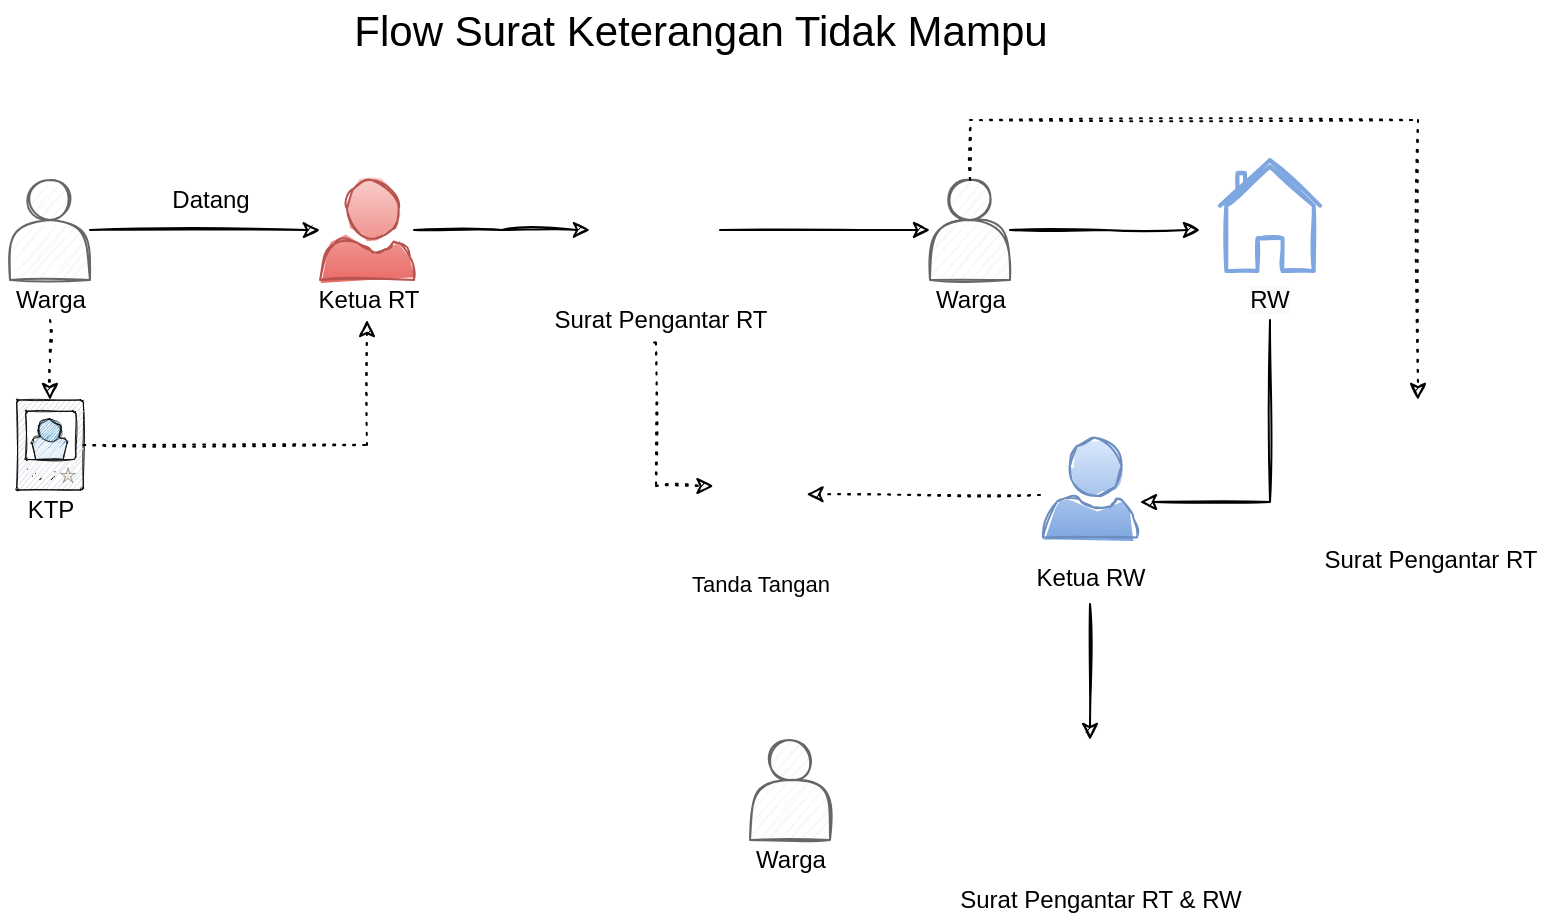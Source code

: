 <mxfile version="13.9.2" type="github">
  <diagram id="OdSMoFhNrBJ5ylwYfeDp" name="Page-1">
    <mxGraphModel dx="824" dy="450" grid="1" gridSize="10" guides="1" tooltips="1" connect="1" arrows="1" fold="1" page="1" pageScale="1" pageWidth="850" pageHeight="1400" math="0" shadow="0">
      <root>
        <mxCell id="0" />
        <mxCell id="1" parent="0" />
        <mxCell id="aTI20-O60HA79MHgzn83-8" style="edgeStyle=orthogonalEdgeStyle;orthogonalLoop=1;jettySize=auto;html=1;fontSize=21;sketch=1;" edge="1" parent="1" source="aTI20-O60HA79MHgzn83-1" target="aTI20-O60HA79MHgzn83-7">
          <mxGeometry relative="1" as="geometry" />
        </mxCell>
        <mxCell id="aTI20-O60HA79MHgzn83-24" value="" style="edgeStyle=orthogonalEdgeStyle;rounded=0;sketch=1;orthogonalLoop=1;jettySize=auto;html=1;dashed=1;dashPattern=1 4;" edge="1" parent="1" source="aTI20-O60HA79MHgzn83-3" target="aTI20-O60HA79MHgzn83-22">
          <mxGeometry relative="1" as="geometry" />
        </mxCell>
        <mxCell id="aTI20-O60HA79MHgzn83-6" value="Flow Surat Keterangan Tidak Mampu" style="text;html=1;align=center;verticalAlign=middle;resizable=0;points=[];autosize=1;fontSize=21;sketch=1;" vertex="1" parent="1">
          <mxGeometry x="230" y="40" width="360" height="30" as="geometry" />
        </mxCell>
        <mxCell id="aTI20-O60HA79MHgzn83-27" style="edgeStyle=orthogonalEdgeStyle;rounded=0;sketch=1;orthogonalLoop=1;jettySize=auto;html=1;" edge="1" parent="1" source="aTI20-O60HA79MHgzn83-7">
          <mxGeometry relative="1" as="geometry">
            <mxPoint x="355" y="155" as="targetPoint" />
          </mxGeometry>
        </mxCell>
        <mxCell id="aTI20-O60HA79MHgzn83-13" value="Datang" style="text;html=1;align=center;verticalAlign=middle;resizable=0;points=[];autosize=1;fontSize=12;sketch=1;" vertex="1" parent="1">
          <mxGeometry x="140" y="130" width="50" height="20" as="geometry" />
        </mxCell>
        <mxCell id="aTI20-O60HA79MHgzn83-33" value="" style="edgeStyle=orthogonalEdgeStyle;rounded=0;sketch=1;orthogonalLoop=1;jettySize=auto;html=1;" edge="1" parent="1" source="aTI20-O60HA79MHgzn83-52" target="aTI20-O60HA79MHgzn83-37">
          <mxGeometry relative="1" as="geometry">
            <mxPoint x="425" y="155" as="sourcePoint" />
          </mxGeometry>
        </mxCell>
        <mxCell id="aTI20-O60HA79MHgzn83-26" style="edgeStyle=orthogonalEdgeStyle;rounded=0;sketch=1;orthogonalLoop=1;jettySize=auto;html=1;dashed=1;dashPattern=1 4;" edge="1" parent="1" source="aTI20-O60HA79MHgzn83-22" target="aTI20-O60HA79MHgzn83-12">
          <mxGeometry relative="1" as="geometry" />
        </mxCell>
        <mxCell id="aTI20-O60HA79MHgzn83-35" value="" style="edgeStyle=orthogonalEdgeStyle;rounded=0;sketch=1;orthogonalLoop=1;jettySize=auto;html=1;dashed=1;dashPattern=1 4;exitX=0.475;exitY=1.064;exitDx=0;exitDy=0;exitPerimeter=0;" edge="1" parent="1" source="aTI20-O60HA79MHgzn83-28" target="aTI20-O60HA79MHgzn83-34">
          <mxGeometry relative="1" as="geometry">
            <Array as="points">
              <mxPoint x="388" y="283" />
            </Array>
          </mxGeometry>
        </mxCell>
        <mxCell id="aTI20-O60HA79MHgzn83-41" value="" style="group" vertex="1" connectable="0" parent="1">
          <mxGeometry x="520" y="130" width="50" height="70" as="geometry" />
        </mxCell>
        <mxCell id="aTI20-O60HA79MHgzn83-37" value="" style="shape=actor;whiteSpace=wrap;html=1;fillColor=#f5f5f5;strokeColor=#666666;fontColor=#333333;sketch=1;" vertex="1" parent="aTI20-O60HA79MHgzn83-41">
          <mxGeometry x="5" width="40" height="50" as="geometry" />
        </mxCell>
        <mxCell id="aTI20-O60HA79MHgzn83-38" value="Warga" style="text;html=1;align=center;verticalAlign=middle;resizable=0;points=[];autosize=1;sketch=1;" vertex="1" parent="aTI20-O60HA79MHgzn83-41">
          <mxGeometry y="50" width="50" height="20" as="geometry" />
        </mxCell>
        <mxCell id="aTI20-O60HA79MHgzn83-42" value="" style="group" vertex="1" connectable="0" parent="1">
          <mxGeometry x="60" y="130" width="50" height="70" as="geometry" />
        </mxCell>
        <mxCell id="aTI20-O60HA79MHgzn83-1" value="" style="shape=actor;whiteSpace=wrap;html=1;fillColor=#f5f5f5;strokeColor=#666666;fontColor=#333333;sketch=1;" vertex="1" parent="aTI20-O60HA79MHgzn83-42">
          <mxGeometry x="5" width="40" height="50" as="geometry" />
        </mxCell>
        <mxCell id="aTI20-O60HA79MHgzn83-3" value="Warga" style="text;html=1;align=center;verticalAlign=middle;resizable=0;points=[];autosize=1;sketch=1;" vertex="1" parent="aTI20-O60HA79MHgzn83-42">
          <mxGeometry y="50" width="50" height="20" as="geometry" />
        </mxCell>
        <mxCell id="aTI20-O60HA79MHgzn83-45" value="" style="edgeStyle=orthogonalEdgeStyle;rounded=0;sketch=1;orthogonalLoop=1;jettySize=auto;html=1;" edge="1" parent="1" source="aTI20-O60HA79MHgzn83-37">
          <mxGeometry relative="1" as="geometry">
            <mxPoint x="660" y="155" as="targetPoint" />
          </mxGeometry>
        </mxCell>
        <mxCell id="aTI20-O60HA79MHgzn83-48" value="" style="group" vertex="1" connectable="0" parent="1">
          <mxGeometry x="570" y="268.75" width="70" height="70" as="geometry" />
        </mxCell>
        <mxCell id="aTI20-O60HA79MHgzn83-31" value="" style="aspect=fixed;pointerEvents=1;shadow=0;dashed=0;html=1;strokeColor=#6c8ebf;labelPosition=center;verticalLabelPosition=bottom;verticalAlign=top;align=center;fillColor=#dae8fc;shape=mxgraph.azure.user;fontSize=21;sketch=1;gradientColor=#7EA6E0;" vertex="1" parent="aTI20-O60HA79MHgzn83-48">
          <mxGeometry x="11.5" y="-10" width="47" height="50" as="geometry" />
        </mxCell>
        <mxCell id="aTI20-O60HA79MHgzn83-32" value="&lt;font style=&quot;font-size: 12px&quot;&gt;Ketua RW&lt;/font&gt;" style="text;html=1;align=center;verticalAlign=middle;resizable=0;points=[];autosize=1;fontSize=12;strokeWidth=1;sketch=1;" vertex="1" parent="aTI20-O60HA79MHgzn83-48">
          <mxGeometry y="50" width="70" height="20" as="geometry" />
        </mxCell>
        <mxCell id="aTI20-O60HA79MHgzn83-50" style="rounded=0;sketch=1;orthogonalLoop=1;jettySize=auto;html=1;entryX=1;entryY=0.25;entryDx=0;entryDy=0;dashed=1;dashPattern=1 4;exitX=-0.032;exitY=0.575;exitDx=0;exitDy=0;exitPerimeter=0;" edge="1" parent="1" source="aTI20-O60HA79MHgzn83-31" target="aTI20-O60HA79MHgzn83-34">
          <mxGeometry relative="1" as="geometry">
            <mxPoint x="672" y="282" as="sourcePoint" />
          </mxGeometry>
        </mxCell>
        <mxCell id="aTI20-O60HA79MHgzn83-55" value="" style="group" vertex="1" connectable="0" parent="1">
          <mxGeometry x="720" y="240" width="110" height="90" as="geometry" />
        </mxCell>
        <mxCell id="aTI20-O60HA79MHgzn83-44" value="Surat Pengantar RT" style="text;html=1;align=center;verticalAlign=middle;resizable=0;points=[];autosize=1;" vertex="1" parent="aTI20-O60HA79MHgzn83-55">
          <mxGeometry x="-5" y="70" width="120" height="20" as="geometry" />
        </mxCell>
        <mxCell id="aTI20-O60HA79MHgzn83-54" value="" style="shape=image;html=1;verticalAlign=top;verticalLabelPosition=bottom;labelBackgroundColor=#ffffff;imageAspect=0;aspect=fixed;image=https://cdn2.iconfinder.com/data/icons/random-set-1/428/Asset_93-128.png;shadow=0;sketch=1;" vertex="1" parent="aTI20-O60HA79MHgzn83-55">
          <mxGeometry x="14" width="70" height="70" as="geometry" />
        </mxCell>
        <mxCell id="aTI20-O60HA79MHgzn83-56" value="" style="group" vertex="1" connectable="0" parent="1">
          <mxGeometry x="340" y="120" width="110" height="90" as="geometry" />
        </mxCell>
        <mxCell id="aTI20-O60HA79MHgzn83-28" value="Surat Pengantar RT" style="text;html=1;align=center;verticalAlign=middle;resizable=0;points=[];autosize=1;" vertex="1" parent="aTI20-O60HA79MHgzn83-56">
          <mxGeometry x="-10" y="70" width="120" height="20" as="geometry" />
        </mxCell>
        <mxCell id="aTI20-O60HA79MHgzn83-52" value="" style="shape=image;html=1;verticalAlign=top;verticalLabelPosition=bottom;labelBackgroundColor=#ffffff;imageAspect=0;aspect=fixed;image=https://cdn2.iconfinder.com/data/icons/random-set-1/428/Asset_93-128.png;shadow=0;sketch=1;" vertex="1" parent="aTI20-O60HA79MHgzn83-56">
          <mxGeometry x="10" width="70" height="70" as="geometry" />
        </mxCell>
        <mxCell id="aTI20-O60HA79MHgzn83-57" value="" style="group" vertex="1" connectable="0" parent="1">
          <mxGeometry x="400" y="275.5" width="80" height="66.5" as="geometry" />
        </mxCell>
        <mxCell id="aTI20-O60HA79MHgzn83-34" value="" style="shape=image;html=1;verticalAlign=top;verticalLabelPosition=bottom;labelBackgroundColor=#ffffff;imageAspect=0;aspect=fixed;image=https://cdn4.iconfinder.com/data/icons/business-and-finance-colorful-free-hand-drawn-set/102/check-128.png;shadow=0;sketch=0;" vertex="1" parent="aTI20-O60HA79MHgzn83-57">
          <mxGeometry x="16.75" width="46.5" height="46.5" as="geometry" />
        </mxCell>
        <mxCell id="aTI20-O60HA79MHgzn83-36" value="&lt;font style=&quot;font-size: 11px&quot;&gt;Tanda Tangan&lt;/font&gt;" style="text;html=1;align=center;verticalAlign=middle;resizable=0;points=[];autosize=1;" vertex="1" parent="aTI20-O60HA79MHgzn83-57">
          <mxGeometry y="46.5" width="80" height="20" as="geometry" />
        </mxCell>
        <mxCell id="aTI20-O60HA79MHgzn83-58" value="" style="group" vertex="1" connectable="0" parent="1">
          <mxGeometry x="208.5" y="130" width="70" height="70" as="geometry" />
        </mxCell>
        <mxCell id="aTI20-O60HA79MHgzn83-7" value="" style="aspect=fixed;pointerEvents=1;shadow=0;dashed=0;html=1;strokeColor=#b85450;labelPosition=center;verticalLabelPosition=bottom;verticalAlign=top;align=center;fillColor=#f8cecc;shape=mxgraph.azure.user;fontSize=21;gradientColor=#ea6b66;sketch=1;" vertex="1" parent="aTI20-O60HA79MHgzn83-58">
          <mxGeometry x="11.5" width="47" height="50" as="geometry" />
        </mxCell>
        <mxCell id="aTI20-O60HA79MHgzn83-12" value="&lt;font style=&quot;font-size: 12px;&quot;&gt;Ketua RT&lt;/font&gt;" style="text;html=1;align=center;verticalAlign=middle;resizable=0;points=[];autosize=1;fontSize=12;strokeWidth=1;sketch=1;" vertex="1" parent="aTI20-O60HA79MHgzn83-58">
          <mxGeometry y="50" width="70" height="20" as="geometry" />
        </mxCell>
        <mxCell id="aTI20-O60HA79MHgzn83-59" value="" style="group" vertex="1" connectable="0" parent="1">
          <mxGeometry x="65" y="240" width="40" height="65" as="geometry" />
        </mxCell>
        <mxCell id="aTI20-O60HA79MHgzn83-22" value="" style="verticalLabelPosition=bottom;aspect=fixed;html=1;verticalAlign=top;strokeColor=none;align=center;outlineConnect=0;shape=mxgraph.citrix.access_card;sketch=1;" vertex="1" parent="aTI20-O60HA79MHgzn83-59">
          <mxGeometry x="3.35" width="33.3" height="45" as="geometry" />
        </mxCell>
        <mxCell id="aTI20-O60HA79MHgzn83-23" value="KTP" style="text;html=1;align=center;verticalAlign=middle;resizable=0;points=[];autosize=1;" vertex="1" parent="aTI20-O60HA79MHgzn83-59">
          <mxGeometry y="45" width="40" height="20" as="geometry" />
        </mxCell>
        <mxCell id="aTI20-O60HA79MHgzn83-66" style="rounded=0;sketch=1;orthogonalLoop=1;jettySize=auto;html=1;entryX=0.5;entryY=0;entryDx=0;entryDy=0;" edge="1" parent="1" target="aTI20-O60HA79MHgzn83-62">
          <mxGeometry relative="1" as="geometry">
            <mxPoint x="605" y="342" as="sourcePoint" />
          </mxGeometry>
        </mxCell>
        <mxCell id="aTI20-O60HA79MHgzn83-72" style="edgeStyle=orthogonalEdgeStyle;rounded=0;sketch=1;orthogonalLoop=1;jettySize=auto;html=1;entryX=1.032;entryY=0.645;entryDx=0;entryDy=0;entryPerimeter=0;exitX=0.5;exitY=1;exitDx=0;exitDy=0;" edge="1" parent="1" source="aTI20-O60HA79MHgzn83-73" target="aTI20-O60HA79MHgzn83-31">
          <mxGeometry relative="1" as="geometry">
            <mxPoint x="695" y="220" as="sourcePoint" />
            <Array as="points">
              <mxPoint x="695" y="291" />
            </Array>
          </mxGeometry>
        </mxCell>
        <mxCell id="aTI20-O60HA79MHgzn83-71" value="" style="group" vertex="1" connectable="0" parent="1">
          <mxGeometry x="530" y="410" width="160" height="90" as="geometry" />
        </mxCell>
        <mxCell id="aTI20-O60HA79MHgzn83-61" value="Surat Pengantar RT &amp;amp; RW" style="text;html=1;align=center;verticalAlign=middle;resizable=0;points=[];autosize=1;" vertex="1" parent="aTI20-O60HA79MHgzn83-71">
          <mxGeometry y="70" width="160" height="20" as="geometry" />
        </mxCell>
        <mxCell id="aTI20-O60HA79MHgzn83-62" value="" style="shape=image;html=1;verticalAlign=top;verticalLabelPosition=bottom;labelBackgroundColor=#ffffff;imageAspect=0;aspect=fixed;image=https://cdn2.iconfinder.com/data/icons/random-set-1/428/Asset_93-128.png;shadow=0;sketch=1;" vertex="1" parent="aTI20-O60HA79MHgzn83-71">
          <mxGeometry x="40" width="70" height="70" as="geometry" />
        </mxCell>
        <mxCell id="aTI20-O60HA79MHgzn83-74" value="" style="group" vertex="1" connectable="0" parent="1">
          <mxGeometry x="670" y="120" width="50" height="80" as="geometry" />
        </mxCell>
        <mxCell id="aTI20-O60HA79MHgzn83-68" value="" style="html=1;verticalLabelPosition=bottom;align=center;labelBackgroundColor=#ffffff;verticalAlign=top;strokeWidth=2;shadow=0;dashed=0;shape=mxgraph.ios7.icons.home;sketch=1;strokeColor=#7EA6E0;" vertex="1" parent="aTI20-O60HA79MHgzn83-74">
          <mxGeometry width="50" height="55.5" as="geometry" />
        </mxCell>
        <mxCell id="aTI20-O60HA79MHgzn83-73" value="&lt;span style=&quot;color: rgb(0, 0, 0); font-family: helvetica; font-size: 12px; font-style: normal; font-weight: 400; letter-spacing: normal; text-indent: 0px; text-transform: none; word-spacing: 0px; background-color: rgb(248, 249, 250); display: inline; float: none;&quot;&gt;RW&lt;/span&gt;" style="text;whiteSpace=wrap;html=1;align=center;verticalAlign=middle;" vertex="1" parent="aTI20-O60HA79MHgzn83-74">
          <mxGeometry y="60" width="50" height="20" as="geometry" />
        </mxCell>
        <mxCell id="aTI20-O60HA79MHgzn83-76" style="edgeStyle=orthogonalEdgeStyle;rounded=0;sketch=1;orthogonalLoop=1;jettySize=auto;html=1;dashed=1;dashPattern=1 4;exitX=0.5;exitY=0;exitDx=0;exitDy=0;" edge="1" parent="1" source="aTI20-O60HA79MHgzn83-37" target="aTI20-O60HA79MHgzn83-54">
          <mxGeometry relative="1" as="geometry">
            <mxPoint x="720" y="100" as="sourcePoint" />
            <Array as="points">
              <mxPoint x="545" y="100" />
              <mxPoint x="769" y="100" />
            </Array>
          </mxGeometry>
        </mxCell>
        <mxCell id="aTI20-O60HA79MHgzn83-77" value="" style="group" vertex="1" connectable="0" parent="1">
          <mxGeometry x="430" y="410" width="50" height="70" as="geometry" />
        </mxCell>
        <mxCell id="aTI20-O60HA79MHgzn83-78" value="" style="shape=actor;whiteSpace=wrap;html=1;fillColor=#f5f5f5;strokeColor=#666666;fontColor=#333333;sketch=1;" vertex="1" parent="aTI20-O60HA79MHgzn83-77">
          <mxGeometry x="5" width="40" height="50" as="geometry" />
        </mxCell>
        <mxCell id="aTI20-O60HA79MHgzn83-79" value="Warga" style="text;html=1;align=center;verticalAlign=middle;resizable=0;points=[];autosize=1;sketch=1;" vertex="1" parent="aTI20-O60HA79MHgzn83-77">
          <mxGeometry y="50" width="50" height="20" as="geometry" />
        </mxCell>
      </root>
    </mxGraphModel>
  </diagram>
</mxfile>

